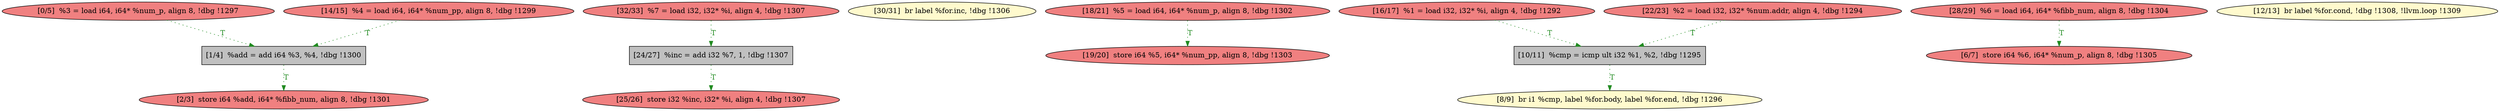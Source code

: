 
digraph G {


node245 [fillcolor=lightcoral,label="[0/5]  %3 = load i64, i64* %num_p, align 8, !dbg !1297",shape=ellipse,style=filled ]
node234 [fillcolor=lightcoral,label="[25/26]  store i32 %inc, i32* %i, align 4, !dbg !1307",shape=ellipse,style=filled ]
node233 [fillcolor=lemonchiffon,label="[30/31]  br label %for.inc, !dbg !1306",shape=ellipse,style=filled ]
node232 [fillcolor=lightcoral,label="[19/20]  store i64 %5, i64* %num_pp, align 8, !dbg !1303",shape=ellipse,style=filled ]
node243 [fillcolor=lemonchiffon,label="[8/9]  br i1 %cmp, label %for.body, label %for.end, !dbg !1296",shape=ellipse,style=filled ]
node231 [fillcolor=grey,label="[24/27]  %inc = add i32 %7, 1, !dbg !1307",shape=rectangle,style=filled ]
node236 [fillcolor=lightcoral,label="[16/17]  %1 = load i32, i32* %i, align 4, !dbg !1292",shape=ellipse,style=filled ]
node239 [fillcolor=lightcoral,label="[14/15]  %4 = load i64, i64* %num_pp, align 8, !dbg !1299",shape=ellipse,style=filled ]
node229 [fillcolor=grey,label="[1/4]  %add = add i64 %3, %4, !dbg !1300",shape=rectangle,style=filled ]
node230 [fillcolor=lightcoral,label="[28/29]  %6 = load i64, i64* %fibb_num, align 8, !dbg !1304",shape=ellipse,style=filled ]
node235 [fillcolor=lightcoral,label="[2/3]  store i64 %add, i64* %fibb_num, align 8, !dbg !1301",shape=ellipse,style=filled ]
node237 [fillcolor=lightcoral,label="[18/21]  %5 = load i64, i64* %num_p, align 8, !dbg !1302",shape=ellipse,style=filled ]
node240 [fillcolor=lightcoral,label="[22/23]  %2 = load i32, i32* %num.addr, align 4, !dbg !1294",shape=ellipse,style=filled ]
node241 [fillcolor=lightcoral,label="[32/33]  %7 = load i32, i32* %i, align 4, !dbg !1307",shape=ellipse,style=filled ]
node242 [fillcolor=grey,label="[10/11]  %cmp = icmp ult i32 %1, %2, !dbg !1295",shape=rectangle,style=filled ]
node238 [fillcolor=lemonchiffon,label="[12/13]  br label %for.cond, !dbg !1308, !llvm.loop !1309",shape=ellipse,style=filled ]
node244 [fillcolor=lightcoral,label="[6/7]  store i64 %6, i64* %num_p, align 8, !dbg !1305",shape=ellipse,style=filled ]

node237->node232 [style=dotted,color=forestgreen,label="T",fontcolor=forestgreen ]
node236->node242 [style=dotted,color=forestgreen,label="T",fontcolor=forestgreen ]
node241->node231 [style=dotted,color=forestgreen,label="T",fontcolor=forestgreen ]
node239->node229 [style=dotted,color=forestgreen,label="T",fontcolor=forestgreen ]
node242->node243 [style=dotted,color=forestgreen,label="T",fontcolor=forestgreen ]
node230->node244 [style=dotted,color=forestgreen,label="T",fontcolor=forestgreen ]
node231->node234 [style=dotted,color=forestgreen,label="T",fontcolor=forestgreen ]
node245->node229 [style=dotted,color=forestgreen,label="T",fontcolor=forestgreen ]
node240->node242 [style=dotted,color=forestgreen,label="T",fontcolor=forestgreen ]
node229->node235 [style=dotted,color=forestgreen,label="T",fontcolor=forestgreen ]


}
